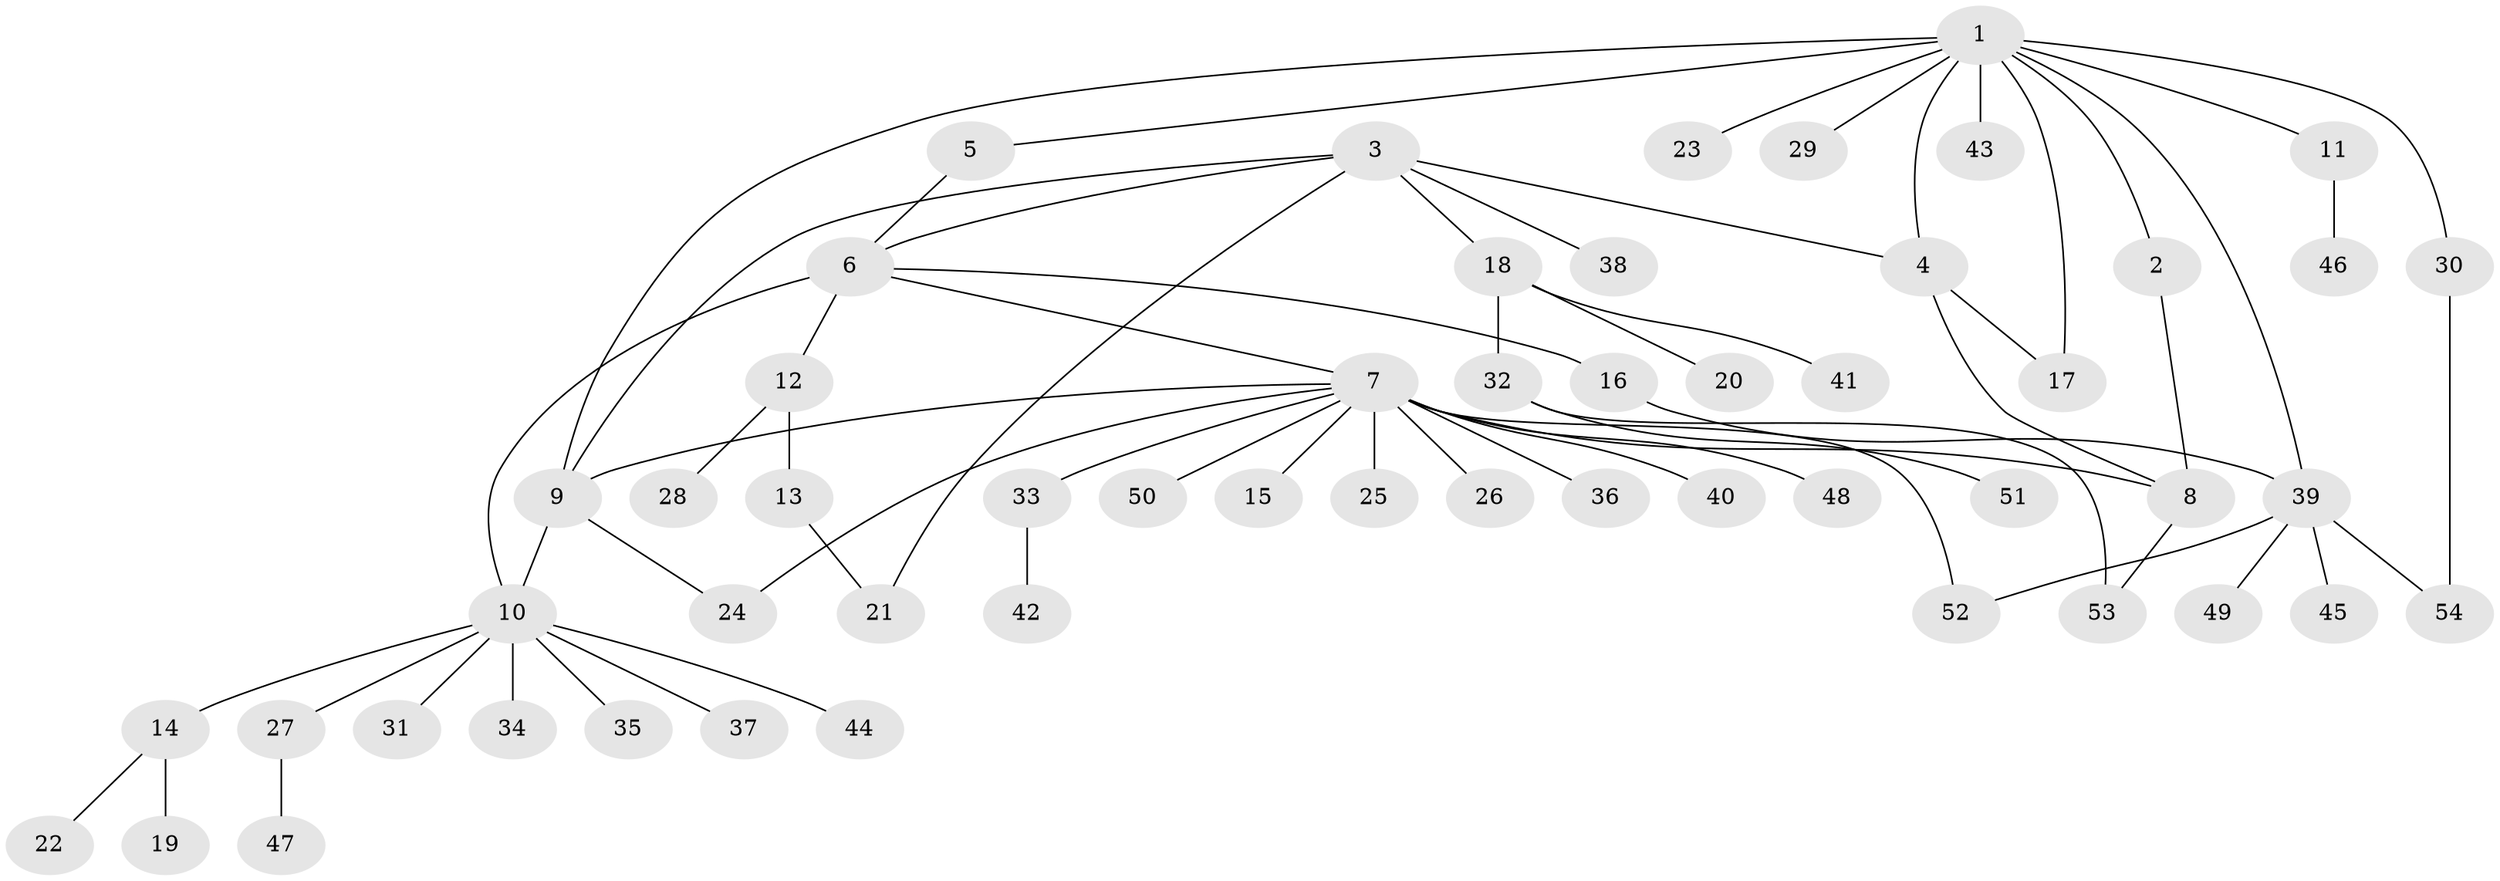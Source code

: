 // Generated by graph-tools (version 1.1) at 2025/15/03/09/25 04:15:53]
// undirected, 54 vertices, 66 edges
graph export_dot {
graph [start="1"]
  node [color=gray90,style=filled];
  1;
  2;
  3;
  4;
  5;
  6;
  7;
  8;
  9;
  10;
  11;
  12;
  13;
  14;
  15;
  16;
  17;
  18;
  19;
  20;
  21;
  22;
  23;
  24;
  25;
  26;
  27;
  28;
  29;
  30;
  31;
  32;
  33;
  34;
  35;
  36;
  37;
  38;
  39;
  40;
  41;
  42;
  43;
  44;
  45;
  46;
  47;
  48;
  49;
  50;
  51;
  52;
  53;
  54;
  1 -- 2;
  1 -- 4;
  1 -- 5;
  1 -- 9;
  1 -- 11;
  1 -- 17;
  1 -- 23;
  1 -- 29;
  1 -- 30;
  1 -- 39;
  1 -- 43;
  2 -- 8;
  3 -- 4;
  3 -- 6;
  3 -- 9;
  3 -- 18;
  3 -- 21;
  3 -- 38;
  4 -- 8;
  4 -- 17;
  5 -- 6;
  6 -- 7;
  6 -- 10;
  6 -- 12;
  6 -- 16;
  7 -- 8;
  7 -- 9;
  7 -- 15;
  7 -- 24;
  7 -- 25;
  7 -- 26;
  7 -- 33;
  7 -- 36;
  7 -- 40;
  7 -- 48;
  7 -- 50;
  7 -- 52;
  8 -- 53;
  9 -- 10;
  9 -- 24;
  10 -- 14;
  10 -- 27;
  10 -- 31;
  10 -- 34;
  10 -- 35;
  10 -- 37;
  10 -- 44;
  11 -- 46;
  12 -- 13;
  12 -- 28;
  13 -- 21;
  14 -- 19;
  14 -- 22;
  16 -- 39;
  18 -- 20;
  18 -- 32;
  18 -- 41;
  27 -- 47;
  30 -- 54;
  32 -- 51;
  32 -- 53;
  33 -- 42;
  39 -- 45;
  39 -- 49;
  39 -- 52;
  39 -- 54;
}
